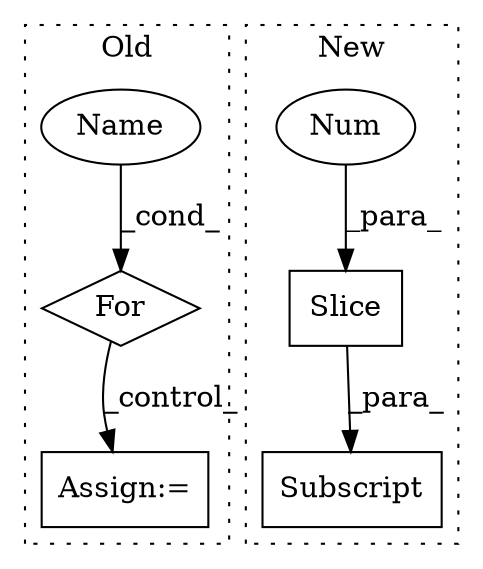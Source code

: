 digraph G {
subgraph cluster0 {
1 [label="For" a="107" s="1241,1265" l="4,5" shape="diamond"];
4 [label="Name" a="87" s="1245" l="5" shape="ellipse"];
5 [label="Assign:=" a="68" s="1273" l="3" shape="box"];
label = "Old";
style="dotted";
}
subgraph cluster1 {
2 [label="Slice" a="80" s="1925" l="4" shape="box"];
3 [label="Num" a="76" s="1925" l="1" shape="ellipse"];
6 [label="Subscript" a="63" s="1914,0" l="16,0" shape="box"];
label = "New";
style="dotted";
}
1 -> 5 [label="_control_"];
2 -> 6 [label="_para_"];
3 -> 2 [label="_para_"];
4 -> 1 [label="_cond_"];
}